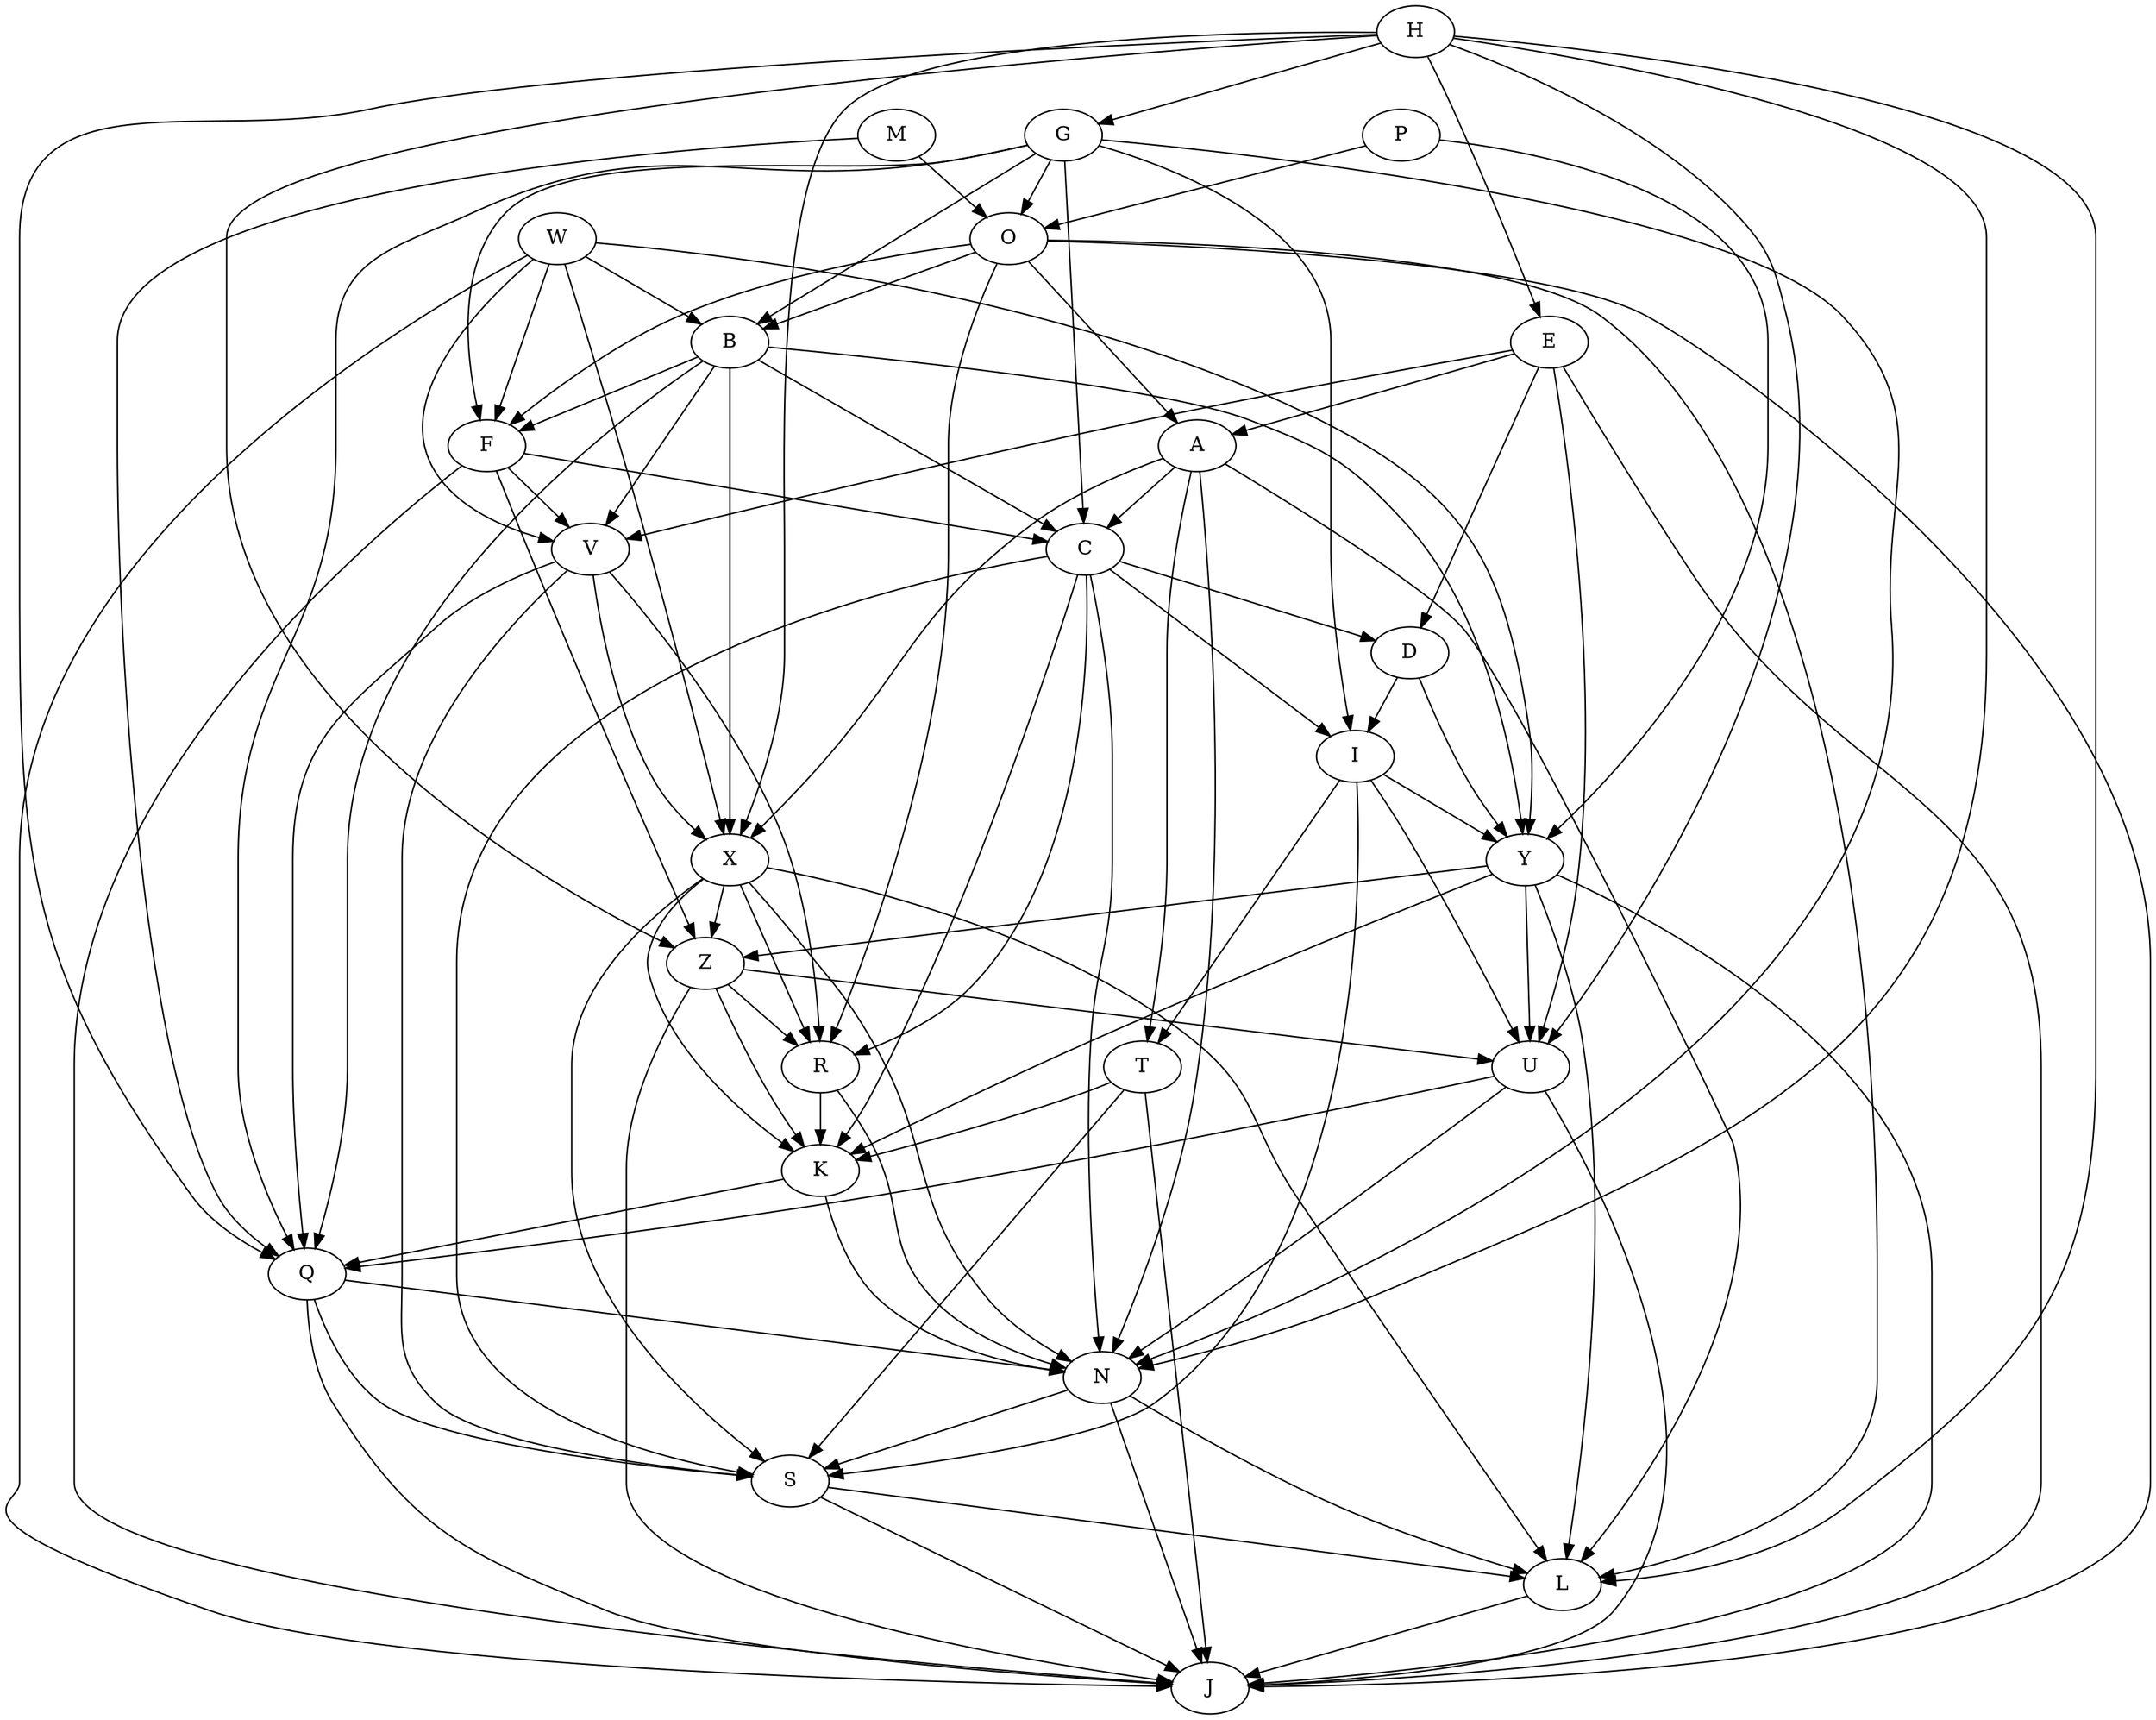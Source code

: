 digraph g{

    nedesep=0.1
    
    P -> O
    P -> Y
    H -> E
    H -> G
    H -> L
    H -> N
    H -> Q
    H -> U
    H -> X
    H -> Z
    M -> O
    M -> Q
    E -> A
    E -> D
    E -> J
    E -> U
    E -> V
    G -> B
    G -> C
    G -> F
    G -> I
    G -> N
    G -> O
    G -> Q
    W -> B
    W -> F
    W -> J
    W -> V
    W -> X
    W -> Y
    O -> A
    O -> B
    O -> F
    O -> J
    O -> L
    O -> R
    B -> C
    B -> F
    B -> Q
    B -> V
    B -> X
    B -> Y
    F -> C
    F -> J
    F -> V
    F -> Z
    A -> C
    A -> L
    A -> N
    A -> T
    A -> X
    C -> D
    C -> I
    C -> K
    C -> N
    C -> R
    C -> S
    D -> I
    D -> Y
    V -> Q
    V -> R
    V -> S
    V -> X
    I -> S
    I -> T
    I -> U
    I -> Y
    X -> K
    X -> L
    X -> N
    X -> R
    X -> S
    X -> Z
    T -> J
    T -> K
    T -> S
    Y -> J
    Y -> K
    Y -> L
    Y -> U
    Y -> Z
    Z -> J
    Z -> K
    Z -> R
    Z -> U
    R -> K
    R -> N
    K -> N
    K -> Q
    U -> J
    U -> N
    U -> Q
    Q -> J
    Q -> N
    Q -> S
    N -> J
    N -> L
    N -> S
    S -> J
    S -> L
    L -> J

}
